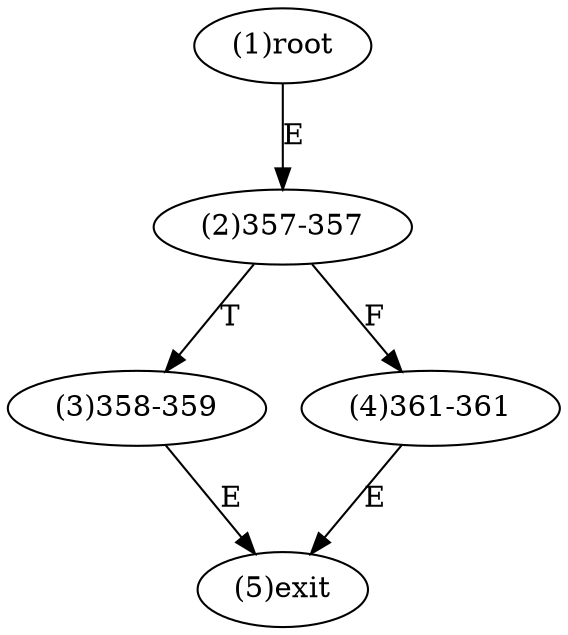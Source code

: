 digraph "" { 
1[ label="(1)root"];
2[ label="(2)357-357"];
3[ label="(3)358-359"];
4[ label="(4)361-361"];
5[ label="(5)exit"];
1->2[ label="E"];
2->4[ label="F"];
2->3[ label="T"];
3->5[ label="E"];
4->5[ label="E"];
}